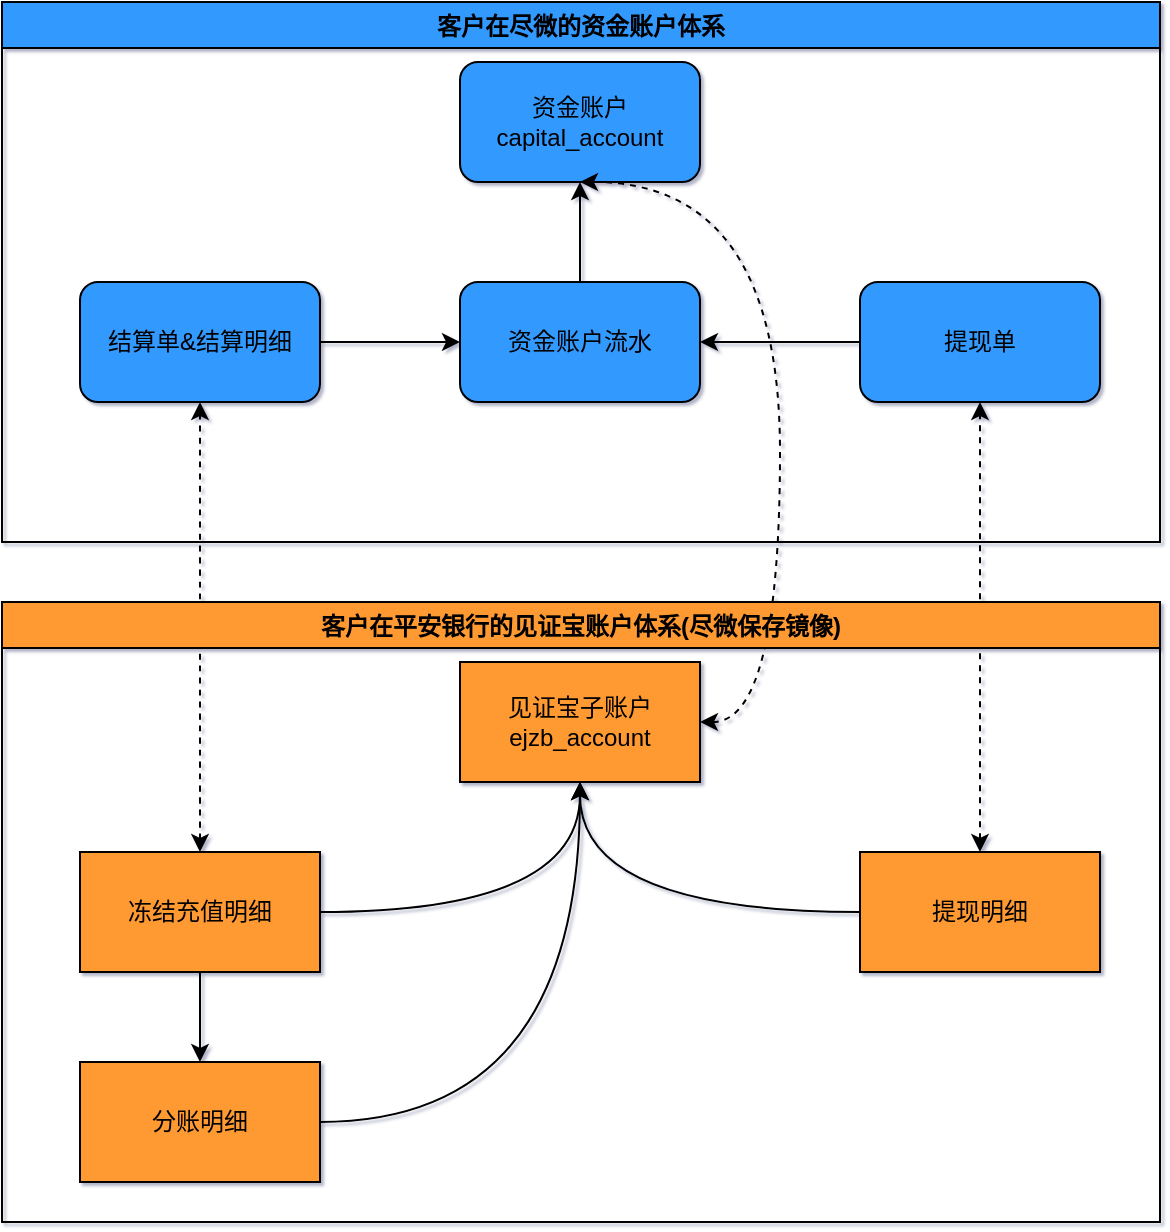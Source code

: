<mxfile version="16.0.0" type="github">
  <diagram id="gsf49He13MfOLdli_iRr" name="第 1 页">
    <mxGraphModel dx="1584" dy="882" grid="0" gridSize="10" guides="1" tooltips="1" connect="1" arrows="1" fold="1" page="1" pageScale="1" pageWidth="827" pageHeight="1169" math="0" shadow="1">
      <root>
        <mxCell id="0" />
        <mxCell id="1" parent="0" />
        <mxCell id="og5dSPM_AXGmNLmmMvEW-1" value="资金账户&lt;br&gt;capital_account" style="rounded=1;whiteSpace=wrap;html=1;fillColor=#3399FF;" vertex="1" parent="1">
          <mxGeometry x="362" y="353" width="120" height="60" as="geometry" />
        </mxCell>
        <mxCell id="og5dSPM_AXGmNLmmMvEW-5" style="edgeStyle=orthogonalEdgeStyle;rounded=0;orthogonalLoop=1;jettySize=auto;html=1;entryX=0;entryY=0.5;entryDx=0;entryDy=0;" edge="1" parent="1" source="og5dSPM_AXGmNLmmMvEW-2" target="og5dSPM_AXGmNLmmMvEW-4">
          <mxGeometry relative="1" as="geometry" />
        </mxCell>
        <mxCell id="og5dSPM_AXGmNLmmMvEW-2" value="结算单&amp;amp;结算明细" style="rounded=1;whiteSpace=wrap;html=1;fillColor=#3399FF;" vertex="1" parent="1">
          <mxGeometry x="172" y="463" width="120" height="60" as="geometry" />
        </mxCell>
        <mxCell id="og5dSPM_AXGmNLmmMvEW-6" style="edgeStyle=orthogonalEdgeStyle;rounded=0;orthogonalLoop=1;jettySize=auto;html=1;entryX=1;entryY=0.5;entryDx=0;entryDy=0;" edge="1" parent="1" source="og5dSPM_AXGmNLmmMvEW-3" target="og5dSPM_AXGmNLmmMvEW-4">
          <mxGeometry relative="1" as="geometry" />
        </mxCell>
        <mxCell id="og5dSPM_AXGmNLmmMvEW-3" value="提现单" style="rounded=1;whiteSpace=wrap;html=1;fillColor=#3399FF;" vertex="1" parent="1">
          <mxGeometry x="562" y="463" width="120" height="60" as="geometry" />
        </mxCell>
        <mxCell id="og5dSPM_AXGmNLmmMvEW-7" style="edgeStyle=orthogonalEdgeStyle;rounded=0;orthogonalLoop=1;jettySize=auto;html=1;entryX=0.5;entryY=1;entryDx=0;entryDy=0;" edge="1" parent="1" source="og5dSPM_AXGmNLmmMvEW-4" target="og5dSPM_AXGmNLmmMvEW-1">
          <mxGeometry relative="1" as="geometry" />
        </mxCell>
        <mxCell id="og5dSPM_AXGmNLmmMvEW-4" value="资金账户流水" style="rounded=1;whiteSpace=wrap;html=1;fillColor=#3399FF;" vertex="1" parent="1">
          <mxGeometry x="362" y="463" width="120" height="60" as="geometry" />
        </mxCell>
        <mxCell id="og5dSPM_AXGmNLmmMvEW-18" style="edgeStyle=orthogonalEdgeStyle;rounded=0;orthogonalLoop=1;jettySize=auto;html=1;entryX=0.5;entryY=1;entryDx=0;entryDy=0;dashed=1;curved=1;startArrow=classic;startFill=1;exitX=1;exitY=0.5;exitDx=0;exitDy=0;" edge="1" parent="1" source="og5dSPM_AXGmNLmmMvEW-8" target="og5dSPM_AXGmNLmmMvEW-1">
          <mxGeometry relative="1" as="geometry">
            <Array as="points">
              <mxPoint x="522" y="683" />
              <mxPoint x="522" y="413" />
            </Array>
          </mxGeometry>
        </mxCell>
        <mxCell id="og5dSPM_AXGmNLmmMvEW-8" value="见证宝子账户&lt;br&gt;ejzb_account" style="rounded=0;whiteSpace=wrap;html=1;fillColor=#FF9933;" vertex="1" parent="1">
          <mxGeometry x="362" y="653" width="120" height="60" as="geometry" />
        </mxCell>
        <mxCell id="og5dSPM_AXGmNLmmMvEW-12" style="edgeStyle=orthogonalEdgeStyle;rounded=0;orthogonalLoop=1;jettySize=auto;html=1;entryX=0.5;entryY=0;entryDx=0;entryDy=0;" edge="1" parent="1" source="og5dSPM_AXGmNLmmMvEW-10" target="og5dSPM_AXGmNLmmMvEW-11">
          <mxGeometry relative="1" as="geometry" />
        </mxCell>
        <mxCell id="og5dSPM_AXGmNLmmMvEW-16" style="edgeStyle=orthogonalEdgeStyle;rounded=0;orthogonalLoop=1;jettySize=auto;html=1;entryX=0.5;entryY=1;entryDx=0;entryDy=0;curved=1;" edge="1" parent="1" source="og5dSPM_AXGmNLmmMvEW-10" target="og5dSPM_AXGmNLmmMvEW-8">
          <mxGeometry relative="1" as="geometry" />
        </mxCell>
        <mxCell id="og5dSPM_AXGmNLmmMvEW-19" style="edgeStyle=orthogonalEdgeStyle;curved=1;rounded=0;orthogonalLoop=1;jettySize=auto;html=1;entryX=0.5;entryY=1;entryDx=0;entryDy=0;dashed=1;startArrow=classic;startFill=1;" edge="1" parent="1" source="og5dSPM_AXGmNLmmMvEW-10" target="og5dSPM_AXGmNLmmMvEW-2">
          <mxGeometry relative="1" as="geometry" />
        </mxCell>
        <mxCell id="og5dSPM_AXGmNLmmMvEW-10" value="冻结充值明细" style="rounded=0;whiteSpace=wrap;html=1;fillColor=#FF9933;" vertex="1" parent="1">
          <mxGeometry x="172" y="748" width="120" height="60" as="geometry" />
        </mxCell>
        <mxCell id="og5dSPM_AXGmNLmmMvEW-13" style="edgeStyle=orthogonalEdgeStyle;rounded=0;orthogonalLoop=1;jettySize=auto;html=1;entryX=0.5;entryY=1;entryDx=0;entryDy=0;curved=1;" edge="1" parent="1" source="og5dSPM_AXGmNLmmMvEW-11" target="og5dSPM_AXGmNLmmMvEW-8">
          <mxGeometry relative="1" as="geometry" />
        </mxCell>
        <mxCell id="og5dSPM_AXGmNLmmMvEW-11" value="分账明细" style="rounded=0;whiteSpace=wrap;html=1;fillColor=#FF9933;" vertex="1" parent="1">
          <mxGeometry x="172" y="853" width="120" height="60" as="geometry" />
        </mxCell>
        <mxCell id="og5dSPM_AXGmNLmmMvEW-15" style="edgeStyle=orthogonalEdgeStyle;rounded=0;orthogonalLoop=1;jettySize=auto;html=1;entryX=0.5;entryY=1;entryDx=0;entryDy=0;curved=1;" edge="1" parent="1" source="og5dSPM_AXGmNLmmMvEW-14" target="og5dSPM_AXGmNLmmMvEW-8">
          <mxGeometry relative="1" as="geometry" />
        </mxCell>
        <mxCell id="og5dSPM_AXGmNLmmMvEW-17" style="edgeStyle=orthogonalEdgeStyle;rounded=0;orthogonalLoop=1;jettySize=auto;html=1;entryX=0.5;entryY=1;entryDx=0;entryDy=0;dashed=1;startArrow=classic;startFill=1;" edge="1" parent="1" source="og5dSPM_AXGmNLmmMvEW-14" target="og5dSPM_AXGmNLmmMvEW-3">
          <mxGeometry relative="1" as="geometry" />
        </mxCell>
        <mxCell id="og5dSPM_AXGmNLmmMvEW-14" value="提现明细" style="rounded=0;whiteSpace=wrap;html=1;fillColor=#FF9933;" vertex="1" parent="1">
          <mxGeometry x="562" y="748" width="120" height="60" as="geometry" />
        </mxCell>
        <mxCell id="og5dSPM_AXGmNLmmMvEW-20" value="客户在尽微的资金账户体系" style="swimlane;fillColor=#3399FF;" vertex="1" parent="1">
          <mxGeometry x="133" y="323" width="579" height="270" as="geometry" />
        </mxCell>
        <mxCell id="og5dSPM_AXGmNLmmMvEW-21" value="客户在平安银行的见证宝账户体系(尽微保存镜像)" style="swimlane;fillColor=#FF9933;" vertex="1" parent="1">
          <mxGeometry x="133" y="623" width="579" height="310" as="geometry" />
        </mxCell>
      </root>
    </mxGraphModel>
  </diagram>
</mxfile>
